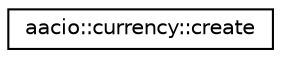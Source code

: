digraph "Graphical Class Hierarchy"
{
  edge [fontname="Helvetica",fontsize="10",labelfontname="Helvetica",labelfontsize="10"];
  node [fontname="Helvetica",fontsize="10",shape=record];
  rankdir="LR";
  Node0 [label="aacio::currency::create",height=0.2,width=0.4,color="black", fillcolor="white", style="filled",URL="$structaacio_1_1currency_1_1create.html"];
}
